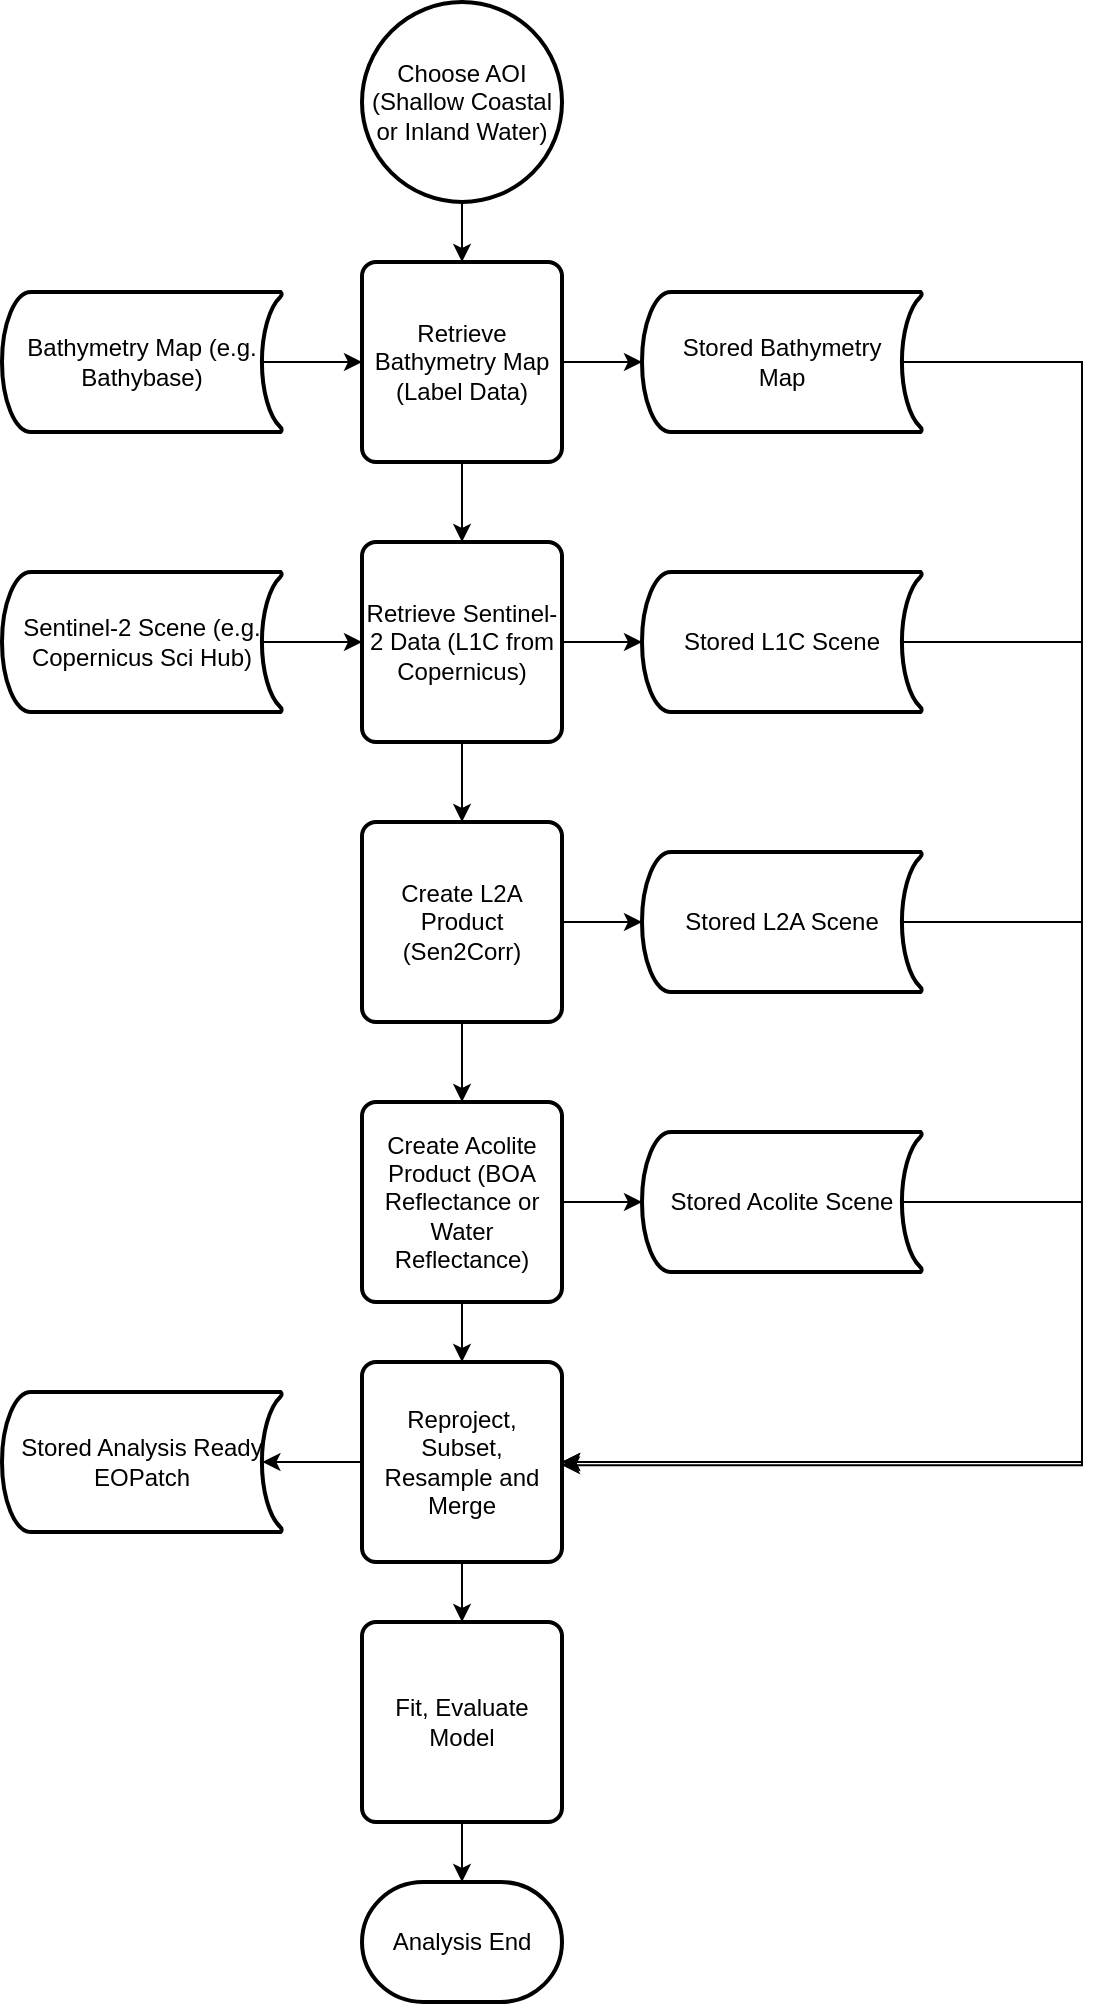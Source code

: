 <mxfile version="16.5.1" type="device"><diagram id="_6HhKi5YT_it0-FtR00n" name="general_workflow"><mxGraphModel dx="1038" dy="660" grid="1" gridSize="10" guides="1" tooltips="1" connect="1" arrows="1" fold="1" page="1" pageScale="1" pageWidth="827" pageHeight="1169" math="0" shadow="0"><root><mxCell id="0"/><mxCell id="1" parent="0"/><mxCell id="9tZ0_5veeVLIMrY_8g09-18" style="edgeStyle=orthogonalEdgeStyle;rounded=0;orthogonalLoop=1;jettySize=auto;html=1;exitX=0.5;exitY=1;exitDx=0;exitDy=0;exitPerimeter=0;" edge="1" parent="1" source="9tZ0_5veeVLIMrY_8g09-2" target="9tZ0_5veeVLIMrY_8g09-3"><mxGeometry relative="1" as="geometry"/></mxCell><mxCell id="9tZ0_5veeVLIMrY_8g09-2" value="Choose AOI&lt;br&gt;(Shallow Coastal or Inland Water)" style="strokeWidth=2;html=1;shape=mxgraph.flowchart.start_2;whiteSpace=wrap;" vertex="1" parent="1"><mxGeometry x="250" y="20" width="100" height="100" as="geometry"/></mxCell><mxCell id="9tZ0_5veeVLIMrY_8g09-20" style="edgeStyle=orthogonalEdgeStyle;rounded=0;orthogonalLoop=1;jettySize=auto;html=1;exitX=1;exitY=0.5;exitDx=0;exitDy=0;entryX=0;entryY=0.5;entryDx=0;entryDy=0;entryPerimeter=0;" edge="1" parent="1" source="9tZ0_5veeVLIMrY_8g09-3" target="9tZ0_5veeVLIMrY_8g09-10"><mxGeometry relative="1" as="geometry"/></mxCell><mxCell id="9tZ0_5veeVLIMrY_8g09-23" style="edgeStyle=orthogonalEdgeStyle;rounded=0;orthogonalLoop=1;jettySize=auto;html=1;exitX=0.5;exitY=1;exitDx=0;exitDy=0;entryX=0.5;entryY=0;entryDx=0;entryDy=0;" edge="1" parent="1" source="9tZ0_5veeVLIMrY_8g09-3" target="9tZ0_5veeVLIMrY_8g09-4"><mxGeometry relative="1" as="geometry"/></mxCell><mxCell id="9tZ0_5veeVLIMrY_8g09-3" value="Retrieve Bathymetry Map (Label Data)" style="rounded=1;whiteSpace=wrap;html=1;absoluteArcSize=1;arcSize=14;strokeWidth=2;" vertex="1" parent="1"><mxGeometry x="250" y="150" width="100" height="100" as="geometry"/></mxCell><mxCell id="9tZ0_5veeVLIMrY_8g09-22" style="edgeStyle=orthogonalEdgeStyle;rounded=0;orthogonalLoop=1;jettySize=auto;html=1;exitX=1;exitY=0.5;exitDx=0;exitDy=0;entryX=0;entryY=0.5;entryDx=0;entryDy=0;entryPerimeter=0;" edge="1" parent="1" source="9tZ0_5veeVLIMrY_8g09-4" target="9tZ0_5veeVLIMrY_8g09-11"><mxGeometry relative="1" as="geometry"/></mxCell><mxCell id="9tZ0_5veeVLIMrY_8g09-24" style="edgeStyle=orthogonalEdgeStyle;rounded=0;orthogonalLoop=1;jettySize=auto;html=1;exitX=0.5;exitY=1;exitDx=0;exitDy=0;entryX=0.5;entryY=0;entryDx=0;entryDy=0;" edge="1" parent="1" source="9tZ0_5veeVLIMrY_8g09-4" target="9tZ0_5veeVLIMrY_8g09-7"><mxGeometry relative="1" as="geometry"/></mxCell><mxCell id="9tZ0_5veeVLIMrY_8g09-4" value="Retrieve Sentinel-2 Data (L1C from Copernicus)" style="rounded=1;whiteSpace=wrap;html=1;absoluteArcSize=1;arcSize=14;strokeWidth=2;" vertex="1" parent="1"><mxGeometry x="250" y="290" width="100" height="100" as="geometry"/></mxCell><mxCell id="9tZ0_5veeVLIMrY_8g09-19" style="edgeStyle=orthogonalEdgeStyle;rounded=0;orthogonalLoop=1;jettySize=auto;html=1;exitX=0.93;exitY=0.5;exitDx=0;exitDy=0;exitPerimeter=0;entryX=0;entryY=0.5;entryDx=0;entryDy=0;" edge="1" parent="1" source="9tZ0_5veeVLIMrY_8g09-5" target="9tZ0_5veeVLIMrY_8g09-3"><mxGeometry relative="1" as="geometry"/></mxCell><mxCell id="9tZ0_5veeVLIMrY_8g09-5" value="Bathymetry Map (e.g. Bathybase)" style="strokeWidth=2;html=1;shape=mxgraph.flowchart.stored_data;whiteSpace=wrap;" vertex="1" parent="1"><mxGeometry x="70" y="165" width="140" height="70" as="geometry"/></mxCell><mxCell id="9tZ0_5veeVLIMrY_8g09-21" style="edgeStyle=orthogonalEdgeStyle;rounded=0;orthogonalLoop=1;jettySize=auto;html=1;exitX=0.93;exitY=0.5;exitDx=0;exitDy=0;exitPerimeter=0;entryX=0;entryY=0.5;entryDx=0;entryDy=0;" edge="1" parent="1" source="9tZ0_5veeVLIMrY_8g09-6" target="9tZ0_5veeVLIMrY_8g09-4"><mxGeometry relative="1" as="geometry"/></mxCell><mxCell id="9tZ0_5veeVLIMrY_8g09-6" value="Sentinel-2 Scene (e.g. Copernicus Sci Hub)" style="strokeWidth=2;html=1;shape=mxgraph.flowchart.stored_data;whiteSpace=wrap;" vertex="1" parent="1"><mxGeometry x="70" y="305" width="140" height="70" as="geometry"/></mxCell><mxCell id="9tZ0_5veeVLIMrY_8g09-25" style="edgeStyle=orthogonalEdgeStyle;rounded=0;orthogonalLoop=1;jettySize=auto;html=1;exitX=1;exitY=0.5;exitDx=0;exitDy=0;entryX=0;entryY=0.5;entryDx=0;entryDy=0;entryPerimeter=0;" edge="1" parent="1" source="9tZ0_5veeVLIMrY_8g09-7" target="9tZ0_5veeVLIMrY_8g09-12"><mxGeometry relative="1" as="geometry"/></mxCell><mxCell id="9tZ0_5veeVLIMrY_8g09-26" style="edgeStyle=orthogonalEdgeStyle;rounded=0;orthogonalLoop=1;jettySize=auto;html=1;exitX=0.5;exitY=1;exitDx=0;exitDy=0;entryX=0.5;entryY=0;entryDx=0;entryDy=0;" edge="1" parent="1" source="9tZ0_5veeVLIMrY_8g09-7" target="9tZ0_5veeVLIMrY_8g09-8"><mxGeometry relative="1" as="geometry"/></mxCell><mxCell id="9tZ0_5veeVLIMrY_8g09-7" value="Create L2A Product (Sen2Corr)" style="rounded=1;whiteSpace=wrap;html=1;absoluteArcSize=1;arcSize=14;strokeWidth=2;" vertex="1" parent="1"><mxGeometry x="250" y="430" width="100" height="100" as="geometry"/></mxCell><mxCell id="9tZ0_5veeVLIMrY_8g09-27" style="edgeStyle=orthogonalEdgeStyle;rounded=0;orthogonalLoop=1;jettySize=auto;html=1;exitX=0.5;exitY=1;exitDx=0;exitDy=0;entryX=0.5;entryY=0;entryDx=0;entryDy=0;" edge="1" parent="1" source="9tZ0_5veeVLIMrY_8g09-8" target="9tZ0_5veeVLIMrY_8g09-14"><mxGeometry relative="1" as="geometry"/></mxCell><mxCell id="9tZ0_5veeVLIMrY_8g09-28" style="edgeStyle=orthogonalEdgeStyle;rounded=0;orthogonalLoop=1;jettySize=auto;html=1;exitX=1;exitY=0.5;exitDx=0;exitDy=0;entryX=0;entryY=0.5;entryDx=0;entryDy=0;entryPerimeter=0;" edge="1" parent="1" source="9tZ0_5veeVLIMrY_8g09-8" target="9tZ0_5veeVLIMrY_8g09-13"><mxGeometry relative="1" as="geometry"/></mxCell><mxCell id="9tZ0_5veeVLIMrY_8g09-8" value="Create Acolite Product (BOA Reflectance or Water Reflectance)" style="rounded=1;whiteSpace=wrap;html=1;absoluteArcSize=1;arcSize=14;strokeWidth=2;" vertex="1" parent="1"><mxGeometry x="250" y="570" width="100" height="100" as="geometry"/></mxCell><mxCell id="9tZ0_5veeVLIMrY_8g09-32" style="edgeStyle=orthogonalEdgeStyle;rounded=0;orthogonalLoop=1;jettySize=auto;html=1;exitX=0.93;exitY=0.5;exitDx=0;exitDy=0;exitPerimeter=0;entryX=1;entryY=0.5;entryDx=0;entryDy=0;" edge="1" parent="1" source="9tZ0_5veeVLIMrY_8g09-10" target="9tZ0_5veeVLIMrY_8g09-14"><mxGeometry relative="1" as="geometry"><Array as="points"><mxPoint x="610" y="200"/><mxPoint x="610" y="750"/></Array></mxGeometry></mxCell><mxCell id="9tZ0_5veeVLIMrY_8g09-10" value="Stored Bathymetry&lt;br&gt;Map" style="strokeWidth=2;html=1;shape=mxgraph.flowchart.stored_data;whiteSpace=wrap;" vertex="1" parent="1"><mxGeometry x="390" y="165" width="140" height="70" as="geometry"/></mxCell><mxCell id="9tZ0_5veeVLIMrY_8g09-33" style="edgeStyle=orthogonalEdgeStyle;rounded=0;orthogonalLoop=1;jettySize=auto;html=1;exitX=0.93;exitY=0.5;exitDx=0;exitDy=0;exitPerimeter=0;" edge="1" parent="1" source="9tZ0_5veeVLIMrY_8g09-11"><mxGeometry relative="1" as="geometry"><mxPoint x="350" y="751.6" as="targetPoint"/><Array as="points"><mxPoint x="610" y="340"/><mxPoint x="610" y="752"/></Array></mxGeometry></mxCell><mxCell id="9tZ0_5veeVLIMrY_8g09-11" value="Stored L1C Scene" style="strokeWidth=2;html=1;shape=mxgraph.flowchart.stored_data;whiteSpace=wrap;" vertex="1" parent="1"><mxGeometry x="390" y="305" width="140" height="70" as="geometry"/></mxCell><mxCell id="9tZ0_5veeVLIMrY_8g09-34" style="edgeStyle=orthogonalEdgeStyle;rounded=0;orthogonalLoop=1;jettySize=auto;html=1;exitX=0.93;exitY=0.5;exitDx=0;exitDy=0;exitPerimeter=0;entryX=1;entryY=0.5;entryDx=0;entryDy=0;" edge="1" parent="1" source="9tZ0_5veeVLIMrY_8g09-12" target="9tZ0_5veeVLIMrY_8g09-14"><mxGeometry relative="1" as="geometry"><Array as="points"><mxPoint x="610" y="480"/><mxPoint x="610" y="750"/></Array></mxGeometry></mxCell><mxCell id="9tZ0_5veeVLIMrY_8g09-12" value="Stored L2A Scene" style="strokeWidth=2;html=1;shape=mxgraph.flowchart.stored_data;whiteSpace=wrap;" vertex="1" parent="1"><mxGeometry x="390" y="445" width="140" height="70" as="geometry"/></mxCell><mxCell id="9tZ0_5veeVLIMrY_8g09-35" style="edgeStyle=orthogonalEdgeStyle;rounded=0;orthogonalLoop=1;jettySize=auto;html=1;exitX=0.93;exitY=0.5;exitDx=0;exitDy=0;exitPerimeter=0;entryX=1;entryY=0.5;entryDx=0;entryDy=0;" edge="1" parent="1" source="9tZ0_5veeVLIMrY_8g09-13" target="9tZ0_5veeVLIMrY_8g09-14"><mxGeometry relative="1" as="geometry"><Array as="points"><mxPoint x="610" y="620"/><mxPoint x="610" y="750"/></Array></mxGeometry></mxCell><mxCell id="9tZ0_5veeVLIMrY_8g09-13" value="Stored Acolite Scene" style="strokeWidth=2;html=1;shape=mxgraph.flowchart.stored_data;whiteSpace=wrap;" vertex="1" parent="1"><mxGeometry x="390" y="585" width="140" height="70" as="geometry"/></mxCell><mxCell id="9tZ0_5veeVLIMrY_8g09-31" style="edgeStyle=orthogonalEdgeStyle;rounded=0;orthogonalLoop=1;jettySize=auto;html=1;exitX=0;exitY=0.5;exitDx=0;exitDy=0;entryX=0.93;entryY=0.5;entryDx=0;entryDy=0;entryPerimeter=0;" edge="1" parent="1" source="9tZ0_5veeVLIMrY_8g09-14" target="9tZ0_5veeVLIMrY_8g09-15"><mxGeometry relative="1" as="geometry"/></mxCell><mxCell id="9tZ0_5veeVLIMrY_8g09-36" style="edgeStyle=orthogonalEdgeStyle;rounded=0;orthogonalLoop=1;jettySize=auto;html=1;exitX=0.5;exitY=1;exitDx=0;exitDy=0;entryX=0.5;entryY=0;entryDx=0;entryDy=0;" edge="1" parent="1" source="9tZ0_5veeVLIMrY_8g09-14" target="9tZ0_5veeVLIMrY_8g09-16"><mxGeometry relative="1" as="geometry"/></mxCell><mxCell id="9tZ0_5veeVLIMrY_8g09-14" value="Reproject, Subset, Resample and Merge" style="rounded=1;whiteSpace=wrap;html=1;absoluteArcSize=1;arcSize=14;strokeWidth=2;" vertex="1" parent="1"><mxGeometry x="250" y="700" width="100" height="100" as="geometry"/></mxCell><mxCell id="9tZ0_5veeVLIMrY_8g09-15" value="Stored Analysis Ready EOPatch" style="strokeWidth=2;html=1;shape=mxgraph.flowchart.stored_data;whiteSpace=wrap;" vertex="1" parent="1"><mxGeometry x="70" y="715" width="140" height="70" as="geometry"/></mxCell><mxCell id="9tZ0_5veeVLIMrY_8g09-37" style="edgeStyle=orthogonalEdgeStyle;rounded=0;orthogonalLoop=1;jettySize=auto;html=1;exitX=0.5;exitY=1;exitDx=0;exitDy=0;entryX=0.5;entryY=0;entryDx=0;entryDy=0;entryPerimeter=0;" edge="1" parent="1" source="9tZ0_5veeVLIMrY_8g09-16" target="9tZ0_5veeVLIMrY_8g09-17"><mxGeometry relative="1" as="geometry"/></mxCell><mxCell id="9tZ0_5veeVLIMrY_8g09-16" value="Fit, Evaluate Model" style="rounded=1;whiteSpace=wrap;html=1;absoluteArcSize=1;arcSize=14;strokeWidth=2;" vertex="1" parent="1"><mxGeometry x="250" y="830" width="100" height="100" as="geometry"/></mxCell><mxCell id="9tZ0_5veeVLIMrY_8g09-17" value="Analysis End" style="strokeWidth=2;html=1;shape=mxgraph.flowchart.terminator;whiteSpace=wrap;" vertex="1" parent="1"><mxGeometry x="250" y="960" width="100" height="60" as="geometry"/></mxCell></root></mxGraphModel></diagram></mxfile>